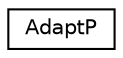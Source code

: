 digraph "Graphical Class Hierarchy"
{
 // LATEX_PDF_SIZE
  edge [fontname="Helvetica",fontsize="10",labelfontname="Helvetica",labelfontsize="10"];
  node [fontname="Helvetica",fontsize="10",shape=record];
  rankdir="LR";
  Node0 [label="AdaptP",height=0.2,width=0.4,color="black", fillcolor="white", style="filled",URL="$structAdaptP.html",tooltip=" "];
}
